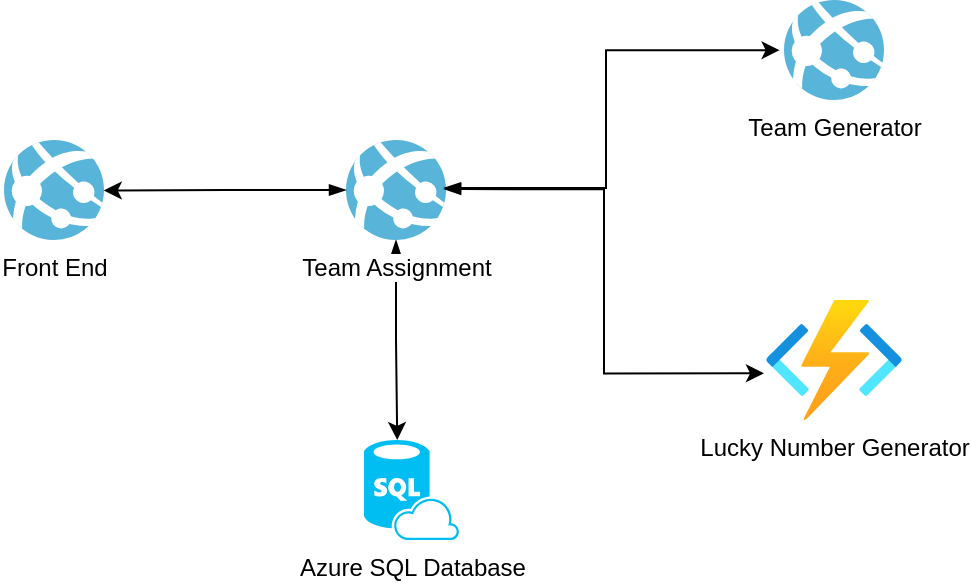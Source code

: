 <mxfile>
    <diagram id="3K3TbQtiOmDZhsS3SofX" name="Services">
        <mxGraphModel dx="878" dy="541" grid="1" gridSize="10" guides="1" tooltips="1" connect="1" arrows="1" fold="1" page="1" pageScale="1" pageWidth="1169" pageHeight="827" math="0" shadow="0">
            <root>
                <mxCell id="0"/>
                <mxCell id="1" parent="0"/>
                <mxCell id="2" value="Front End" style="aspect=fixed;html=1;points=[];align=center;image;fontSize=12;image=img/lib/mscae/App_Services.svg;" vertex="1" parent="1">
                    <mxGeometry x="410" y="260" width="50" height="50" as="geometry"/>
                </mxCell>
                <mxCell id="7" style="edgeStyle=orthogonalEdgeStyle;rounded=0;orthogonalLoop=1;jettySize=auto;html=1;entryX=0.35;entryY=0;entryDx=0;entryDy=0;entryPerimeter=0;startArrow=blockThin;startFill=1;" edge="1" parent="1" source="3" target="6">
                    <mxGeometry relative="1" as="geometry"/>
                </mxCell>
                <mxCell id="3" value="Team Assignment" style="aspect=fixed;html=1;points=[];align=center;image;fontSize=12;image=img/lib/mscae/App_Services.svg;" vertex="1" parent="1">
                    <mxGeometry x="581" y="260" width="50" height="50" as="geometry"/>
                </mxCell>
                <mxCell id="4" value="Team Generator" style="aspect=fixed;html=1;points=[];align=center;image;fontSize=12;image=img/lib/mscae/App_Services.svg;" vertex="1" parent="1">
                    <mxGeometry x="800" y="190" width="50" height="50" as="geometry"/>
                </mxCell>
                <mxCell id="5" value="Lucky Number Generator" style="aspect=fixed;html=1;points=[];align=center;image;fontSize=12;image=img/lib/azure2/compute/Function_Apps.svg;" vertex="1" parent="1">
                    <mxGeometry x="791" y="340" width="68" height="60" as="geometry"/>
                </mxCell>
                <mxCell id="6" value="Azure SQL Database" style="verticalLabelPosition=bottom;html=1;verticalAlign=top;align=center;strokeColor=none;fillColor=#00BEF2;shape=mxgraph.azure.sql_database_sql_azure;" vertex="1" parent="1">
                    <mxGeometry x="590" y="410" width="47.5" height="50" as="geometry"/>
                </mxCell>
                <mxCell id="11" style="edgeStyle=orthogonalEdgeStyle;rounded=0;orthogonalLoop=1;jettySize=auto;html=1;entryX=-0.015;entryY=0.611;entryDx=0;entryDy=0;entryPerimeter=0;startArrow=blockThin;startFill=1;exitX=0.981;exitY=0.491;exitDx=0;exitDy=0;exitPerimeter=0;" edge="1" parent="1" source="3" target="5">
                    <mxGeometry relative="1" as="geometry">
                        <mxPoint x="616" y="320" as="sourcePoint"/>
                        <mxPoint x="616.625" y="470" as="targetPoint"/>
                        <Array as="points">
                            <mxPoint x="710" y="285"/>
                            <mxPoint x="710" y="377"/>
                        </Array>
                    </mxGeometry>
                </mxCell>
                <mxCell id="13" style="edgeStyle=orthogonalEdgeStyle;rounded=0;orthogonalLoop=1;jettySize=auto;html=1;entryX=-0.044;entryY=0.502;entryDx=0;entryDy=0;entryPerimeter=0;startArrow=blockThin;startFill=1;" edge="1" parent="1" target="4">
                    <mxGeometry relative="1" as="geometry">
                        <mxPoint x="630" y="284" as="sourcePoint"/>
                        <mxPoint x="778.98" y="501.66" as="targetPoint"/>
                        <Array as="points">
                            <mxPoint x="711" y="284"/>
                            <mxPoint x="711" y="215"/>
                        </Array>
                    </mxGeometry>
                </mxCell>
                <mxCell id="14" style="edgeStyle=orthogonalEdgeStyle;rounded=0;orthogonalLoop=1;jettySize=auto;html=1;entryX=0.998;entryY=0.505;entryDx=0;entryDy=0;entryPerimeter=0;startArrow=blockThin;startFill=1;" edge="1" parent="1" source="3" target="2">
                    <mxGeometry relative="1" as="geometry">
                        <mxPoint x="616" y="320" as="sourcePoint"/>
                        <mxPoint x="616.625" y="420.0" as="targetPoint"/>
                    </mxGeometry>
                </mxCell>
            </root>
        </mxGraphModel>
    </diagram>
</mxfile>